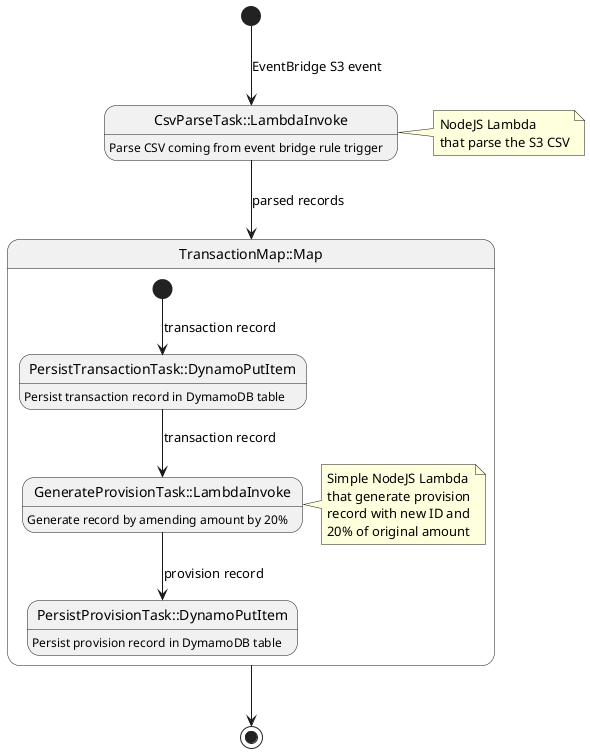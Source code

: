 @startuml transaction-processor

state "CsvParseTask::LambdaInvoke" as CsvParseTask

[*] --> CsvParseTask : EventBridge S3 event
CsvParseTask: Parse CSV coming from event bridge rule trigger
CsvParseTask --> TransactionMap: parsed records

note right of CsvParseTask
  NodeJS Lambda 
  that parse the S3 CSV
end note

state "TransactionMap::Map" as TransactionMap {
  state "GenerateProvisionTask::LambdaInvoke" as GenerateProvisionTask
  state "PersistTransactionTask::DynamoPutItem" as PersistTransactionTask
  state "PersistProvisionTask::DynamoPutItem" as PersistProvisionTask
  PersistTransactionTask: Persist transaction record in DymamoDB table
  PersistProvisionTask: Persist provision record in DymamoDB table
  GenerateProvisionTask: Generate record by amending amount by 20%
  
  [*] --> PersistTransactionTask : transaction record
  PersistTransactionTask --> GenerateProvisionTask : transaction record
  GenerateProvisionTask --> PersistProvisionTask : provision record

  note right of GenerateProvisionTask
  Simple NodeJS Lambda
  that generate provision
  record with new ID and
  20% of original amount
end note
}

TransactionMap --> [*]

@enduml